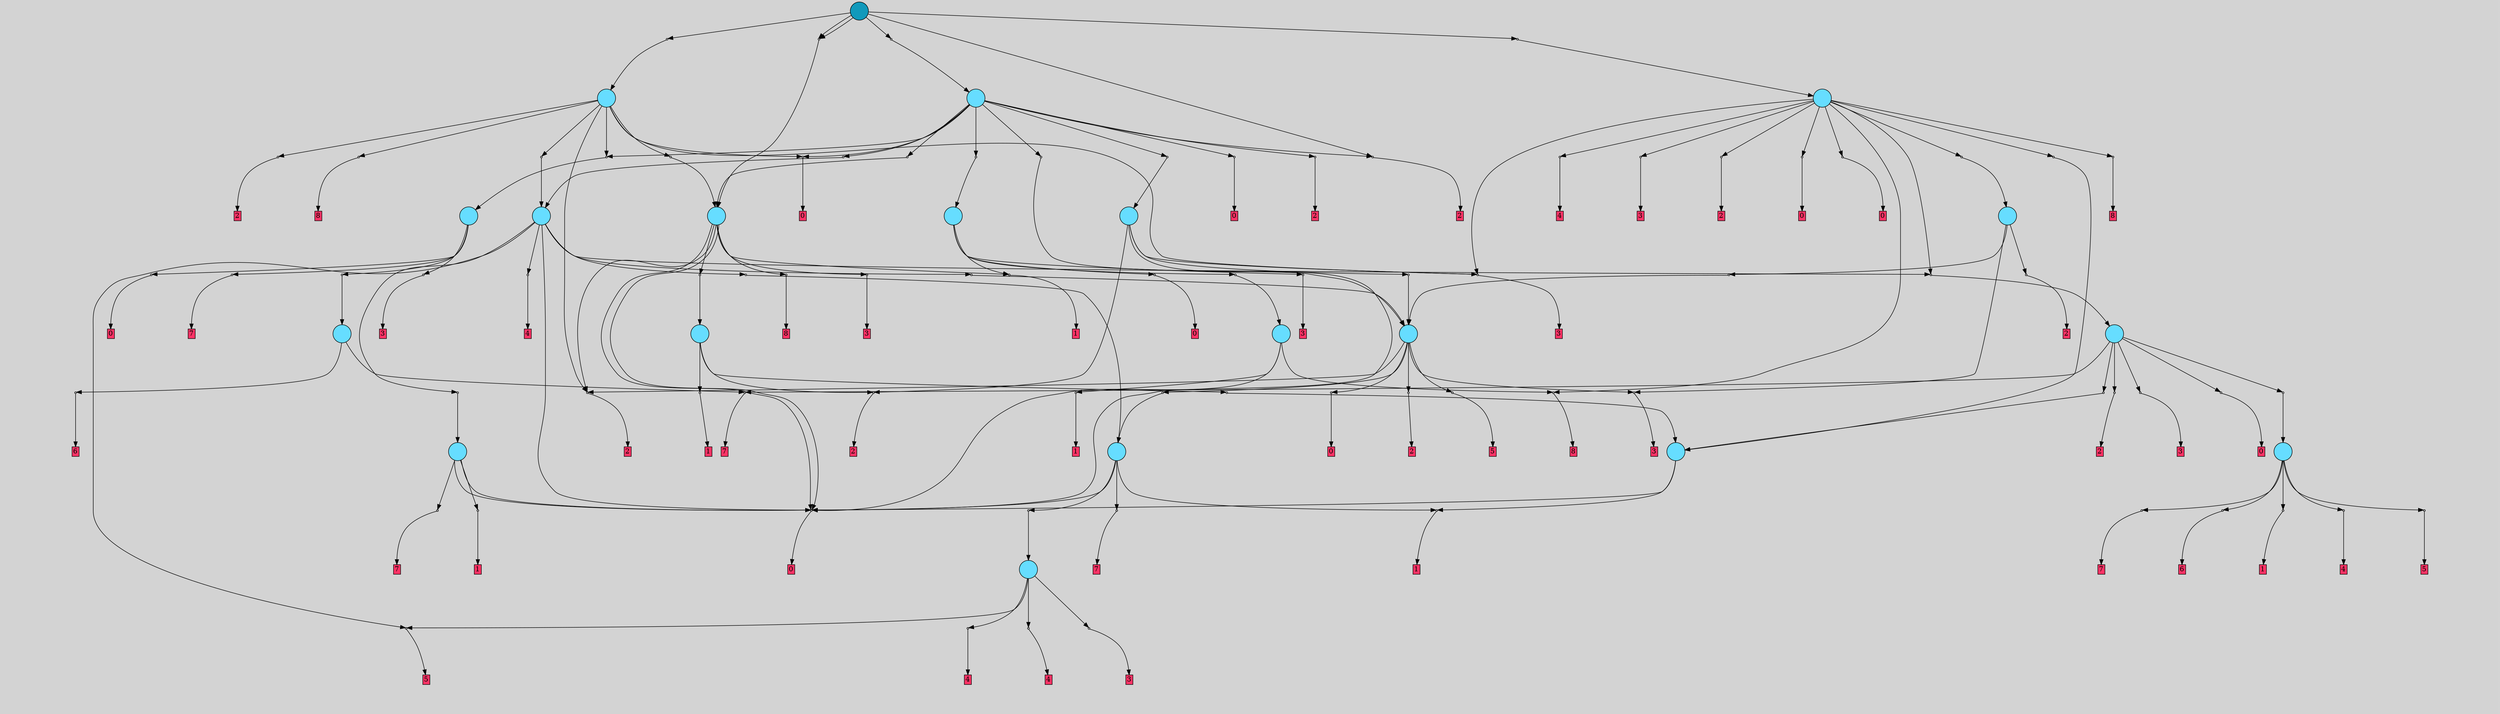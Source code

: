 // File exported with GEGELATI v1.3.1
// On the 2024-07-07 16:25:58
// With the MARL::MarlTPGGraphDotExporter
digraph{
	graph[pad = "0.212, 0.055" bgcolor = lightgray]
	node[shape=circle style = filled label = ""]
		T0 [fillcolor="#66ddff"]
		T6 [fillcolor="#66ddff"]
		T48 [fillcolor="#66ddff"]
		T92 [fillcolor="#66ddff"]
		T95 [fillcolor="#66ddff"]
		T149 [fillcolor="#66ddff"]
		T164 [fillcolor="#66ddff"]
		T166 [fillcolor="#66ddff"]
		T270 [fillcolor="#66ddff"]
		T377 [fillcolor="#66ddff"]
		T748 [fillcolor="#66ddff"]
		T773 [fillcolor="#66ddff"]
		T830 [fillcolor="#66ddff"]
		T860 [fillcolor="#66ddff"]
		T1023 [fillcolor="#66ddff"]
		T1208 [fillcolor="#66ddff"]
		T1258 [fillcolor="#66ddff"]
		T1628 [fillcolor="#66ddff"]
		T1657 [fillcolor="#66ddff"]
		T1898 [fillcolor="#1199bb"]
		P17773 [fillcolor="#cccccc" shape=point] //
		I17773 [shape=box style=invis label="1|1&3|4#0|1&#92;n3|3&1|0#0|6&#92;n6|4&4|6#3|7&#92;n7|5&4|2#0|6&#92;n3|6&2|6#0|0&#92;n2|6&1|3#0|4&#92;n6|3&3|6#3|3&#92;n4|1&0|3#0|5&#92;n1|0&2|5#0|1&#92;n"]
		P17773 -> I17773[style=invis]
		A12965 [fillcolor="#ff3366" shape=box margin=0.03 width=0 height=0 label="0"]
		T0 -> P17773 -> A12965
		P17774 [fillcolor="#cccccc" shape=point] //
		I17774 [shape=box style=invis label="6|2&1|0#2|1&#92;n7|1&3|7#4|0&#92;n6|4&4|4#3|3&#92;n5|6&0|0#3|5&#92;n3|0&3|1#2|7&#92;n3|0&1|3#0|6&#92;n2|6&0|4#0|6&#92;n7|1&2|0#0|5&#92;n"]
		P17774 -> I17774[style=invis]
		A12966 [fillcolor="#ff3366" shape=box margin=0.03 width=0 height=0 label="1"]
		T0 -> P17774 -> A12966
		P17775 [fillcolor="#cccccc" shape=point] //
		I17775 [shape=box style=invis label="8|4&0|5#4|6&#92;n0|3&1|1#2|6&#92;n"]
		P17775 -> I17775[style=invis]
		A12967 [fillcolor="#ff3366" shape=box margin=0.03 width=0 height=0 label="6"]
		T6 -> P17775 -> A12967
		P17776 [fillcolor="#cccccc" shape=point] //
		I17776 [shape=box style=invis label="0|6&4|0#4|1&#92;n4|2&0|1#0|3&#92;n5|6&4|7#3|1&#92;n3|6&1|7#4|7&#92;n6|7&1|6#0|7&#92;n8|0&1|5#3|3&#92;n5|6&3|1#1|7&#92;n1|6&0|4#3|7&#92;n6|0&2|2#4|5&#92;n7|4&2|5#3|6&#92;n"]
		P17776 -> I17776[style=invis]
		A12968 [fillcolor="#ff3366" shape=box margin=0.03 width=0 height=0 label="7"]
		T6 -> P17776 -> A12968
		P17777 [fillcolor="#cccccc" shape=point] //
		I17777 [shape=box style=invis label="7|5&4|6#3|3&#92;n1|3&0|7#0|4&#92;n5|1&0|7#4|4&#92;n6|6&1|1#2|4&#92;n3|5&0|2#1|2&#92;n6|3&2|4#0|1&#92;n"]
		P17777 -> I17777[style=invis]
		A12969 [fillcolor="#ff3366" shape=box margin=0.03 width=0 height=0 label="4"]
		T48 -> P17777 -> A12969
		P17778 [fillcolor="#cccccc" shape=point] //
		I17778 [shape=box style=invis label="4|3&1|4#3|1&#92;n6|3&2|0#0|3&#92;n7|0&4|1#1|5&#92;n4|4&4|7#0|2&#92;n6|6&1|0#2|7&#92;n0|0&4|1#1|1&#92;n3|2&2|2#0|0&#92;n6|0&3|4#1|1&#92;n8|6&1|3#4|0&#92;n"]
		P17778 -> I17778[style=invis]
		A12970 [fillcolor="#ff3366" shape=box margin=0.03 width=0 height=0 label="5"]
		T48 -> P17778 -> A12970
		P17779 [fillcolor="#cccccc" shape=point] //
		I17779 [shape=box style=invis label="1|1&1|1#2|4&#92;n1|3&4|3#2|5&#92;n2|4&1|4#2|5&#92;n1|1&3|1#0|0&#92;n2|0&3|3#3|4&#92;n6|0&0|2#1|4&#92;n6|1&0|7#4|3&#92;n2|2&0|5#1|3&#92;n5|4&0|7#3|0&#92;n"]
		P17779 -> I17779[style=invis]
		A12971 [fillcolor="#ff3366" shape=box margin=0.03 width=0 height=0 label="7"]
		T48 -> P17779 -> A12971
		P17780 [fillcolor="#cccccc" shape=point] //
		I17780 [shape=box style=invis label="0|3&1|1#2|6&#92;n8|5&0|5#4|6&#92;n"]
		P17780 -> I17780[style=invis]
		A12972 [fillcolor="#ff3366" shape=box margin=0.03 width=0 height=0 label="6"]
		T48 -> P17780 -> A12972
		P17781 [fillcolor="#cccccc" shape=point] //
		I17781 [shape=box style=invis label="6|2&1|0#2|1&#92;n3|0&3|1#2|7&#92;n6|4&3|4#3|3&#92;n5|6&0|0#3|5&#92;n7|1&3|7#4|0&#92;n3|0&1|3#0|6&#92;n7|1&2|0#0|5&#92;n"]
		P17781 -> I17781[style=invis]
		A12973 [fillcolor="#ff3366" shape=box margin=0.03 width=0 height=0 label="1"]
		T48 -> P17781 -> A12973
		T92 -> P17773
		P17782 [fillcolor="#cccccc" shape=point] //
		I17782 [shape=box style=invis label="3|0&3|1#2|7&#92;n5|5&0|5#4|1&#92;n7|1&3|7#4|0&#92;n6|4&4|4#3|3&#92;n5|6&0|0#3|5&#92;n6|2&1|0#2|1&#92;n3|0&1|3#0|6&#92;n7|6&2|0#0|5&#92;n"]
		P17782 -> I17782[style=invis]
		A12974 [fillcolor="#ff3366" shape=box margin=0.03 width=0 height=0 label="1"]
		T92 -> P17782 -> A12974
		P17783 [fillcolor="#cccccc" shape=point] //
		I17783 [shape=box style=invis label="4|3&3|7#0|2&#92;n2|6&2|0#0|2&#92;n5|2&0|0#4|3&#92;n8|2&4|1#1|3&#92;n5|7&2|2#3|4&#92;n0|5&3|2#0|6&#92;n5|0&3|4#1|7&#92;n"]
		P17783 -> I17783[style=invis]
		A12975 [fillcolor="#ff3366" shape=box margin=0.03 width=0 height=0 label="8"]
		T92 -> P17783 -> A12975
		P17784 [fillcolor="#cccccc" shape=point] //
		I17784 [shape=box style=invis label="3|0&1|7#2|5&#92;n3|5&3|3#0|2&#92;n1|6&0|7#3|4&#92;n3|7&1|2#1|7&#92;n8|7&4|4#1|7&#92;n0|3&0|4#0|1&#92;n4|1&2|5#3|2&#92;n6|7&3|2#0|7&#92;n"]
		P17784 -> I17784[style=invis]
		A12976 [fillcolor="#ff3366" shape=box margin=0.03 width=0 height=0 label="3"]
		T95 -> P17784 -> A12976
		P17785 [fillcolor="#cccccc" shape=point] //
		I17785 [shape=box style=invis label="2|5&1|6#0|2&#92;n1|2&0|5#4|0&#92;n0|6&2|4#3|3&#92;n1|4&0|0#3|6&#92;n3|5&2|2#0|7&#92;n8|4&3|5#0|6&#92;n5|2&2|4#0|5&#92;n1|1&2|4#2|4&#92;n"]
		P17785 -> I17785[style=invis]
		A12977 [fillcolor="#ff3366" shape=box margin=0.03 width=0 height=0 label="4"]
		T95 -> P17785 -> A12977
		P17786 [fillcolor="#cccccc" shape=point] //
		I17786 [shape=box style=invis label="7|5&4|1#3|3&#92;n1|3&0|7#0|4&#92;n5|1&0|7#4|4&#92;n6|3&2|4#0|1&#92;n3|5&0|2#1|2&#92;n6|6&1|1#2|4&#92;n"]
		P17786 -> I17786[style=invis]
		A12978 [fillcolor="#ff3366" shape=box margin=0.03 width=0 height=0 label="4"]
		T95 -> P17786 -> A12978
		P17787 [fillcolor="#cccccc" shape=point] //
		I17787 [shape=box style=invis label="2|4&0|4#1|3&#92;n4|2&0|3#3|6&#92;n6|4&2|5#4|3&#92;n"]
		P17787 -> I17787[style=invis]
		A12979 [fillcolor="#ff3366" shape=box margin=0.03 width=0 height=0 label="5"]
		T95 -> P17787 -> A12979
		T149 -> P17773
		P17788 [fillcolor="#cccccc" shape=point] //
		I17788 [shape=box style=invis label="7|5&4|6#3|3&#92;n6|3&2|4#0|1&#92;n6|6&4|1#2|4&#92;n5|5&0|7#4|4&#92;n1|3&0|7#0|4&#92;n"]
		P17788 -> I17788[style=invis]
		A12980 [fillcolor="#ff3366" shape=box margin=0.03 width=0 height=0 label="7"]
		T149 -> P17788 -> A12980
		P17789 [fillcolor="#cccccc" shape=point] //
		I17789 [shape=box style=invis label="6|2&1|0#2|1&#92;n3|0&3|1#2|7&#92;n6|4&4|4#3|3&#92;n5|6&0|0#3|5&#92;n7|1&3|7#4|0&#92;n3|0&1|3#0|6&#92;n2|4&0|4#0|6&#92;n7|1&2|0#0|5&#92;n"]
		P17789 -> I17789[style=invis]
		A12981 [fillcolor="#ff3366" shape=box margin=0.03 width=0 height=0 label="1"]
		T149 -> P17789 -> A12981
		T149 -> P17773
		P17790 [fillcolor="#cccccc" shape=point] //
		I17790 [shape=box style=invis label="0|6&4|0#4|1&#92;n4|2&0|1#0|3&#92;n6|0&2|2#4|5&#92;n3|6&1|7#4|7&#92;n6|7&1|6#0|7&#92;n8|0&1|1#3|3&#92;n5|6&3|1#1|7&#92;n1|6&0|4#3|7&#92;n5|6&4|7#3|1&#92;n7|4&2|5#3|6&#92;n"]
		P17790 -> I17790[style=invis]
		A12982 [fillcolor="#ff3366" shape=box margin=0.03 width=0 height=0 label="7"]
		T164 -> P17790 -> A12982
		P17791 [fillcolor="#cccccc" shape=point] //
		I17791 [shape=box style=invis label="3|0&1|7#2|6&#92;n1|6&0|7#3|4&#92;n3|5&4|3#0|2&#92;n0|3&0|4#0|1&#92;n6|1&1|2#1|1&#92;n4|1&2|5#3|2&#92;n6|7&3|2#0|7&#92;n"]
		P17791 -> I17791[style=invis]
		A12983 [fillcolor="#ff3366" shape=box margin=0.03 width=0 height=0 label="3"]
		T164 -> P17791 -> A12983
		P17792 [fillcolor="#cccccc" shape=point] //
		I17792 [shape=box style=invis label="8|0&1|7#3|0&#92;n5|1&0|0#3|0&#92;n"]
		P17792 -> I17792[style=invis]
		T164 -> P17792 -> T6
		P17793 [fillcolor="#cccccc" shape=point] //
		I17793 [shape=box style=invis label="7|2&4|4#4|7&#92;n6|3&4|4#1|5&#92;n7|6&3|6#4|5&#92;n6|7&0|3#4|6&#92;n6|1&3|4#3|5&#92;n1|1&2|1#2|1&#92;n3|1&4|2#4|6&#92;n6|5&3|2#3|0&#92;n2|0&1|6#3|0&#92;n4|0&4|2#4|2&#92;n"]
		P17793 -> I17793[style=invis]
		A12984 [fillcolor="#ff3366" shape=box margin=0.03 width=0 height=0 label="0"]
		T164 -> P17793 -> A12984
		P17794 [fillcolor="#cccccc" shape=point] //
		I17794 [shape=box style=invis label="0|3&1|1#2|5&#92;n"]
		P17794 -> I17794[style=invis]
		T166 -> P17794 -> T0
		P17795 [fillcolor="#cccccc" shape=point] //
		I17795 [shape=box style=invis label="7|0&2|7#0|0&#92;n7|4&2|1#0|3&#92;n2|7&2|4#0|1&#92;n1|4&2|1#2|2&#92;n1|7&3|0#3|4&#92;n"]
		P17795 -> I17795[style=invis]
		A12985 [fillcolor="#ff3366" shape=box margin=0.03 width=0 height=0 label="2"]
		T166 -> P17795 -> A12985
		P17796 [fillcolor="#cccccc" shape=point] //
		I17796 [shape=box style=invis label="0|3&1|3#2|5&#92;n3|0&3|1#2|7&#92;n6|4&4|4#3|3&#92;n5|6&0|0#3|5&#92;n6|2&1|0#2|7&#92;n3|0&1|3#0|6&#92;n2|6&0|4#0|6&#92;n7|1&2|0#0|5&#92;n"]
		P17796 -> I17796[style=invis]
		A12986 [fillcolor="#ff3366" shape=box margin=0.03 width=0 height=0 label="1"]
		T166 -> P17796 -> A12986
		T270 -> P17773
		P17797 [fillcolor="#cccccc" shape=point] //
		I17797 [shape=box style=invis label="1|1&1|1#2|4&#92;n1|3&4|3#2|5&#92;n2|4&1|4#2|5&#92;n1|1&3|1#0|0&#92;n2|1&0|5#1|3&#92;n2|0&3|3#3|4&#92;n6|0&0|2#1|4&#92;n6|1&0|7#4|3&#92;n1|0&2|1#0|2&#92;n5|4&0|7#3|0&#92;n"]
		P17797 -> I17797[style=invis]
		A12987 [fillcolor="#ff3366" shape=box margin=0.03 width=0 height=0 label="7"]
		T270 -> P17797 -> A12987
		P17798 [fillcolor="#cccccc" shape=point] //
		I17798 [shape=box style=invis label="7|5&4|5#3|3&#92;n3|5&4|2#1|2&#92;n1|3&0|7#0|4&#92;n5|1&2|7#4|4&#92;n2|0&1|2#2|7&#92;n6|6&1|1#2|4&#92;n"]
		P17798 -> I17798[style=invis]
		T270 -> P17798 -> T95
		T270 -> P17774
		P17799 [fillcolor="#cccccc" shape=point] //
		I17799 [shape=box style=invis label="3|0&1|7#2|6&#92;n3|5&3|3#0|2&#92;n3|7&1|2#1|7&#92;n1|6&0|7#3|4&#92;n0|6&0|4#0|1&#92;n2|7&0|6#2|3&#92;n4|1&2|5#3|2&#92;n"]
		P17799 -> I17799[style=invis]
		A12988 [fillcolor="#ff3366" shape=box margin=0.03 width=0 height=0 label="3"]
		T377 -> P17799 -> A12988
		P17800 [fillcolor="#cccccc" shape=point] //
		I17800 [shape=box style=invis label="3|0&3|1#2|7&#92;n5|5&0|5#4|1&#92;n7|1&3|7#4|0&#92;n6|2&2|0#2|1&#92;n5|6&0|0#3|5&#92;n6|4&4|4#3|3&#92;n7|6&2|0#0|5&#92;n"]
		P17800 -> I17800[style=invis]
		A12989 [fillcolor="#ff3366" shape=box margin=0.03 width=0 height=0 label="1"]
		T377 -> P17800 -> A12989
		P17801 [fillcolor="#cccccc" shape=point] //
		I17801 [shape=box style=invis label="6|2&1|0#2|1&#92;n3|0&3|1#2|7&#92;n3|0&1|3#0|6&#92;n5|6&0|0#3|5&#92;n7|1&3|7#4|0&#92;n6|4&3|4#3|3&#92;n2|2&0|4#2|6&#92;n"]
		P17801 -> I17801[style=invis]
		T377 -> P17801 -> T92
		P17802 [fillcolor="#cccccc" shape=point] //
		I17802 [shape=box style=invis label="3|3&1|0#0|6&#92;n2|1&3|4#0|1&#92;n6|4&4|6#3|7&#92;n7|5&4|2#0|6&#92;n3|1&2|2#2|5&#92;n6|3&3|6#3|3&#92;n4|1&0|3#0|5&#92;n3|6&2|6#0|0&#92;n1|4&2|5#0|1&#92;n"]
		P17802 -> I17802[style=invis]
		A12990 [fillcolor="#ff3366" shape=box margin=0.03 width=0 height=0 label="0"]
		T377 -> P17802 -> A12990
		P17803 [fillcolor="#cccccc" shape=point] //
		I17803 [shape=box style=invis label="7|0&2|7#0|0&#92;n2|1&2|4#0|1&#92;n7|4&2|1#1|3&#92;n1|4&1|4#4|2&#92;n"]
		P17803 -> I17803[style=invis]
		A12991 [fillcolor="#ff3366" shape=box margin=0.03 width=0 height=0 label="2"]
		T748 -> P17803 -> A12991
		P17804 [fillcolor="#cccccc" shape=point] //
		I17804 [shape=box style=invis label="2|0&3|2#2|2&#92;n1|6&1|7#3|4&#92;n3|3&1|0#3|7&#92;n6|7&3|2#4|4&#92;n8|7&1|2#1|0&#92;n1|2&1|3#0|4&#92;n"]
		P17804 -> I17804[style=invis]
		A12992 [fillcolor="#ff3366" shape=box margin=0.03 width=0 height=0 label="3"]
		T748 -> P17804 -> A12992
		P17805 [fillcolor="#cccccc" shape=point] //
		I17805 [shape=box style=invis label="8|6&0|4#4|6&#92;n1|7&4|0#3|6&#92;n1|7&4|1#4|5&#92;n1|5&4|6#4|0&#92;n6|0&4|1#0|0&#92;n"]
		P17805 -> I17805[style=invis]
		T748 -> P17805 -> T270
		P17806 [fillcolor="#cccccc" shape=point] //
		I17806 [shape=box style=invis label="2|3&1|0#0|6&#92;n1|0&2|5#0|1&#92;n6|4&4|6#3|7&#92;n8|1&3|4#0|1&#92;n2|6&1|3#0|4&#92;n6|3&3|6#3|3&#92;n3|3&0|0#4|5&#92;n4|1&0|3#1|5&#92;n3|6&2|6#0|0&#92;n0|4&4|1#2|7&#92;n"]
		P17806 -> I17806[style=invis]
		A12993 [fillcolor="#ff3366" shape=box margin=0.03 width=0 height=0 label="0"]
		T748 -> P17806 -> A12993
		P17807 [fillcolor="#cccccc" shape=point] //
		I17807 [shape=box style=invis label="2|7&2|4#0|1&#92;n1|7&2|1#2|2&#92;n1|3&1|3#4|1&#92;n7|0&2|7#0|0&#92;n1|7&3|0#0|4&#92;n"]
		P17807 -> I17807[style=invis]
		A12994 [fillcolor="#ff3366" shape=box margin=0.03 width=0 height=0 label="2"]
		T748 -> P17807 -> A12994
		P17808 [fillcolor="#cccccc" shape=point] //
		I17808 [shape=box style=invis label="8|4&1|1#4|5&#92;n2|4&0|4#3|3&#92;n6|4&2|5#4|3&#92;n"]
		P17808 -> I17808[style=invis]
		A12995 [fillcolor="#ff3366" shape=box margin=0.03 width=0 height=0 label="5"]
		T748 -> P17808 -> A12995
		T773 -> P17773
		P17809 [fillcolor="#cccccc" shape=point] //
		I17809 [shape=box style=invis label="4|1&0|3#0|5&#92;n3|6&2|6#4|0&#92;n0|7&1|4#1|4&#92;n8|7&4|3#2|2&#92;n7|5&4|2#0|6&#92;n1|1&1|4#0|1&#92;n8|3&3|3#2|2&#92;n2|6&1|3#0|4&#92;n7|6&3|5#4|1&#92;n6|4&4|6#3|7&#92;n"]
		P17809 -> I17809[style=invis]
		T773 -> P17809 -> T748
		P17810 [fillcolor="#cccccc" shape=point] //
		I17810 [shape=box style=invis label="2|0&3|2#2|2&#92;n1|6&1|7#3|4&#92;n0|3&0|4#0|1&#92;n3|3&1|0#3|7&#92;n1|2&1|3#0|4&#92;n5|7&1|2#1|0&#92;n6|7&3|2#4|4&#92;n"]
		P17810 -> I17810[style=invis]
		A12996 [fillcolor="#ff3366" shape=box margin=0.03 width=0 height=0 label="3"]
		T773 -> P17810 -> A12996
		T773 -> P17795
		P17811 [fillcolor="#cccccc" shape=point] //
		I17811 [shape=box style=invis label="2|1&2|4#0|1&#92;n1|7&3|0#3|6&#92;n7|0&2|7#0|0&#92;n1|4&1|4#4|2&#92;n7|4&2|1#0|3&#92;n"]
		P17811 -> I17811[style=invis]
		A12997 [fillcolor="#ff3366" shape=box margin=0.03 width=0 height=0 label="2"]
		T830 -> P17811 -> A12997
		T830 -> P17776
		P17812 [fillcolor="#cccccc" shape=point] //
		I17812 [shape=box style=invis label="0|3&0|4#0|1&#92;n1|6&1|7#3|4&#92;n2|0&3|2#2|2&#92;n3|3&1|0#3|0&#92;n1|2&1|3#0|4&#92;n5|7&1|2#1|0&#92;n6|7&3|2#4|4&#92;n"]
		P17812 -> I17812[style=invis]
		A12998 [fillcolor="#ff3366" shape=box margin=0.03 width=0 height=0 label="3"]
		T830 -> P17812 -> A12998
		P17813 [fillcolor="#cccccc" shape=point] //
		I17813 [shape=box style=invis label="7|7&2|0#0|7&#92;n2|4&4|2#2|3&#92;n4|1&2|5#1|6&#92;n4|7&0|3#4|0&#92;n1|5&4|5#3|0&#92;n3|1&2|2#1|0&#92;n"]
		P17813 -> I17813[style=invis]
		T830 -> P17813 -> T0
		P17814 [fillcolor="#cccccc" shape=point] //
		I17814 [shape=box style=invis label="1|0&2|5#0|1&#92;n1|1&3|4#0|1&#92;n6|4&4|6#3|7&#92;n7|5&4|2#0|6&#92;n3|6&2|6#2|0&#92;n5|3&4|5#2|1&#92;n6|3&3|6#3|3&#92;n4|1&0|3#0|5&#92;n2|3&1|0#0|6&#92;n"]
		P17814 -> I17814[style=invis]
		A12999 [fillcolor="#ff3366" shape=box margin=0.03 width=0 height=0 label="0"]
		T830 -> P17814 -> A12999
		P17815 [fillcolor="#cccccc" shape=point] //
		I17815 [shape=box style=invis label="0|6&4|0#4|1&#92;n4|2&0|1#0|0&#92;n8|0&1|1#3|3&#92;n5|6&3|1#1|7&#92;n6|7&1|6#0|7&#92;n6|0&2|2#4|5&#92;n3|6&1|7#4|7&#92;n1|6&0|5#3|7&#92;n"]
		P17815 -> I17815[style=invis]
		T830 -> P17815 -> T48
		T860 -> P17773
		P17816 [fillcolor="#cccccc" shape=point] //
		I17816 [shape=box style=invis label="7|4&4|5#1|6&#92;n6|4&1|0#2|1&#92;n7|1&3|7#4|0&#92;n6|4&4|4#3|3&#92;n3|0&1|3#0|6&#92;n3|0&3|1#2|7&#92;n5|6&0|0#3|5&#92;n2|6&0|4#0|6&#92;n7|1&2|0#0|5&#92;n"]
		P17816 -> I17816[style=invis]
		A13000 [fillcolor="#ff3366" shape=box margin=0.03 width=0 height=0 label="8"]
		T860 -> P17816 -> A13000
		T860 -> P17800
		P17817 [fillcolor="#cccccc" shape=point] //
		I17817 [shape=box style=invis label="7|0&4|6#3|3&#92;n1|3&0|4#0|4&#92;n6|2&3|4#4|0&#92;n6|6&1|1#2|4&#92;n7|7&0|4#1|4&#92;n3|5&0|5#1|2&#92;n6|3&2|4#0|1&#92;n"]
		P17817 -> I17817[style=invis]
		T860 -> P17817 -> T166
		T860 -> P17773
		P17818 [fillcolor="#cccccc" shape=point] //
		I17818 [shape=box style=invis label="2|0&3|2#2|2&#92;n1|2&1|3#0|4&#92;n6|7&3|2#4|4&#92;n8|7&1|2#1|0&#92;n3|3&1|0#3|7&#92;n5|4&2|0#1|0&#92;n"]
		P17818 -> I17818[style=invis]
		A13001 [fillcolor="#ff3366" shape=box margin=0.03 width=0 height=0 label="3"]
		T860 -> P17818 -> A13001
		T860 -> P17803
		P17819 [fillcolor="#cccccc" shape=point] //
		I17819 [shape=box style=invis label="3|0&3|1#2|7&#92;n2|3&0|4#2|6&#92;n8|1&3|0#3|2&#92;n3|3&3|3#0|6&#92;n7|6&3|4#4|0&#92;n2|4&3|4#3|3&#92;n8|0&1|6#4|5&#92;n"]
		P17819 -> I17819[style=invis]
		T1023 -> P17819 -> T748
		P17820 [fillcolor="#cccccc" shape=point] //
		I17820 [shape=box style=invis label="7|0&2|7#0|0&#92;n1|7&3|0#3|4&#92;n7|4&2|1#0|3&#92;n2|7&2|4#2|1&#92;n1|4&2|1#2|2&#92;n1|5&0|2#4|2&#92;n"]
		P17820 -> I17820[style=invis]
		A13002 [fillcolor="#ff3366" shape=box margin=0.03 width=0 height=0 label="2"]
		T1023 -> P17820 -> A13002
		T1023 -> P17804
		P17821 [fillcolor="#cccccc" shape=point] //
		I17821 [shape=box style=invis label="4|0&3|4#3|5&#92;n6|2&3|4#4|0&#92;n"]
		P17821 -> I17821[style=invis]
		T1208 -> P17821 -> T270
		P17822 [fillcolor="#cccccc" shape=point] //
		I17822 [shape=box style=invis label="2|5&1|6#0|2&#92;n1|2&0|5#4|0&#92;n0|6&2|4#3|3&#92;n1|4&0|0#3|6&#92;n3|5&2|2#0|7&#92;n1|4&1|0#3|0&#92;n1|1&3|4#2|4&#92;n5|2&2|4#0|5&#92;n"]
		P17822 -> I17822[style=invis]
		A13003 [fillcolor="#ff3366" shape=box margin=0.03 width=0 height=0 label="4"]
		T1208 -> P17822 -> A13003
		P17823 [fillcolor="#cccccc" shape=point] //
		I17823 [shape=box style=invis label="0|7&0|6#4|1&#92;n3|1&4|2#4|6&#92;n5|6&3|0#3|4&#92;n4|0&4|2#4|2&#92;n7|2&4|4#4|7&#92;n6|7&0|3#4|6&#92;n2|0&1|6#3|0&#92;n6|3&4|4#1|5&#92;n6|5&3|3#3|0&#92;n7|7&3|6#4|5&#92;n"]
		P17823 -> I17823[style=invis]
		T1208 -> P17823 -> T149
		P17824 [fillcolor="#cccccc" shape=point] //
		I17824 [shape=box style=invis label="4|1&2|5#3|2&#92;n6|7&3|2#0|7&#92;n3|0&3|7#2|6&#92;n8|0&4|4#0|1&#92;n1|6&0|1#3|4&#92;n"]
		P17824 -> I17824[style=invis]
		T1208 -> P17824 -> T830
		T1208 -> P17787
		T1208 -> P17773
		P17825 [fillcolor="#cccccc" shape=point] //
		I17825 [shape=box style=invis label="2|4&3|4#3|3&#92;n3|0&3|3#2|7&#92;n3|3&3|3#0|6&#92;n7|6&3|4#4|0&#92;n2|2&0|4#2|6&#92;n8|0&1|6#4|5&#92;n8|0&4|3#3|7&#92;n"]
		P17825 -> I17825[style=invis]
		T1208 -> P17825 -> T748
		P17826 [fillcolor="#cccccc" shape=point] //
		I17826 [shape=box style=invis label="5|1&4|7#4|1&#92;n3|1&0|2#0|6&#92;n4|0&2|6#2|1&#92;n"]
		P17826 -> I17826[style=invis]
		A13004 [fillcolor="#ff3366" shape=box margin=0.03 width=0 height=0 label="8"]
		T1258 -> P17826 -> A13004
		P17827 [fillcolor="#cccccc" shape=point] //
		I17827 [shape=box style=invis label="2|5&1|6#0|2&#92;n2|7&1|5#0|1&#92;n1|0&1|4#2|4&#92;n0|6&2|4#3|3&#92;n5|2&2|4#0|2&#92;n6|5&2|7#4|1&#92;n1|2&2|5#3|4&#92;n"]
		P17827 -> I17827[style=invis]
		A13005 [fillcolor="#ff3366" shape=box margin=0.03 width=0 height=0 label="4"]
		T1258 -> P17827 -> A13005
		P17828 [fillcolor="#cccccc" shape=point] //
		I17828 [shape=box style=invis label="2|1&3|2#2|2&#92;n1|6&2|7#3|4&#92;n1|2&1|3#0|4&#92;n5|7&1|2#2|0&#92;n0|3&0|4#0|1&#92;n0|1&3|1#0|0&#92;n5|7&4|3#0|2&#92;n"]
		P17828 -> I17828[style=invis]
		A13006 [fillcolor="#ff3366" shape=box margin=0.03 width=0 height=0 label="3"]
		T1258 -> P17828 -> A13006
		T1258 -> P17824
		P17829 [fillcolor="#cccccc" shape=point] //
		I17829 [shape=box style=invis label="4|1&0|5#2|7&#92;n3|4&2|1#0|5&#92;n7|4&3|1#0|3&#92;n0|1&2|1#1|2&#92;n2|7&0|4#0|1&#92;n2|0&2|7#3|7&#92;n"]
		P17829 -> I17829[style=invis]
		A13007 [fillcolor="#ff3366" shape=box margin=0.03 width=0 height=0 label="2"]
		T1258 -> P17829 -> A13007
		T1258 -> P17810
		P17830 [fillcolor="#cccccc" shape=point] //
		I17830 [shape=box style=invis label="1|1&3|4#0|1&#92;n3|3&1|0#0|6&#92;n6|3&3|6#3|3&#92;n7|5&4|2#0|6&#92;n3|6&2|6#0|0&#92;n2|6&1|3#0|4&#92;n6|4&4|6#3|7&#92;n3|4&3|2#1|3&#92;n4|1&0|0#0|5&#92;n1|0&2|5#0|1&#92;n"]
		P17830 -> I17830[style=invis]
		A13008 [fillcolor="#ff3366" shape=box margin=0.03 width=0 height=0 label="0"]
		T1258 -> P17830 -> A13008
		P17831 [fillcolor="#cccccc" shape=point] //
		I17831 [shape=box style=invis label="3|3&1|0#0|6&#92;n6|4&4|6#3|7&#92;n7|5&4|2#0|6&#92;n6|3&3|6#3|3&#92;n3|1&2|2#2|5&#92;n7|0&2|0#4|0&#92;n4|1&0|3#0|5&#92;n3|6&2|6#0|0&#92;n1|4&2|5#0|1&#92;n"]
		P17831 -> I17831[style=invis]
		A13009 [fillcolor="#ff3366" shape=box margin=0.03 width=0 height=0 label="0"]
		T1258 -> P17831 -> A13009
		P17832 [fillcolor="#cccccc" shape=point] //
		I17832 [shape=box style=invis label="3|4&4|5#4|7&#92;n3|3&1|5#1|3&#92;n"]
		P17832 -> I17832[style=invis]
		T1258 -> P17832 -> T0
		P17833 [fillcolor="#cccccc" shape=point] //
		I17833 [shape=box style=invis label="7|1&3|7#4|0&#92;n5|5&0|5#4|1&#92;n3|0&3|1#0|7&#92;n6|4&4|4#3|3&#92;n5|6&0|0#3|5&#92;n6|2&1|0#2|1&#92;n7|6&2|0#0|5&#92;n"]
		P17833 -> I17833[style=invis]
		T1258 -> P17833 -> T1023
		T1258 -> P17783
		P17834 [fillcolor="#cccccc" shape=point] //
		I17834 [shape=box style=invis label="8|7&3|4#0|1&#92;n6|4&4|2#3|7&#92;n6|3&3|6#3|3&#92;n0|7&0|0#4|7&#92;n3|1&2|7#2|5&#92;n3|5&0|3#0|3&#92;n6|0&4|0#1|7&#92;n7|5&4|2#1|6&#92;n"]
		P17834 -> I17834[style=invis]
		A13010 [fillcolor="#ff3366" shape=box margin=0.03 width=0 height=0 label="0"]
		T1628 -> P17834 -> A13010
		T1628 -> P17803
		P17835 [fillcolor="#cccccc" shape=point] //
		I17835 [shape=box style=invis label="8|4&1|2#1|5&#92;n2|6&1|3#0|4&#92;n2|0&2|0#3|1&#92;n1|5&0|4#2|2&#92;n0|7&1|4#1|4&#92;n7|1&2|1#2|2&#92;n3|6&2|3#4|1&#92;n4|4&4|6#3|7&#92;n0|1&4|0#0|4&#92;n2|3&2|3#2|2&#92;n"]
		P17835 -> I17835[style=invis]
		T1628 -> P17835 -> T860
		P17836 [fillcolor="#cccccc" shape=point] //
		I17836 [shape=box style=invis label="0|0&4|6#0|6&#92;n4|2&2|3#1|0&#92;n4|7&1|7#1|3&#92;n"]
		P17836 -> I17836[style=invis]
		T1628 -> P17836 -> T1208
		T1628 -> P17810
		P17837 [fillcolor="#cccccc" shape=point] //
		I17837 [shape=box style=invis label="2|6&2|1#2|1&#92;n6|0&3|2#2|1&#92;n0|6&1|7#4|4&#92;n1|3&0|7#0|4&#92;n6|4&4|6#3|2&#92;n2|2&4|1#0|2&#92;n8|5&3|7#2|6&#92;n"]
		P17837 -> I17837[style=invis]
		T1628 -> P17837 -> T164
		P17838 [fillcolor="#cccccc" shape=point] //
		I17838 [shape=box style=invis label="0|1&1|6#2|4&#92;n7|4&2|1#0|3&#92;n2|7&2|4#2|1&#92;n1|5&0|2#4|2&#92;n7|0&3|7#0|0&#92;n1|4&2|1#2|2&#92;n"]
		P17838 -> I17838[style=invis]
		A13011 [fillcolor="#ff3366" shape=box margin=0.03 width=0 height=0 label="2"]
		T1628 -> P17838 -> A13011
		P17839 [fillcolor="#cccccc" shape=point] //
		I17839 [shape=box style=invis label="5|1&4|7#4|1&#92;n3|1&0|2#0|6&#92;n3|2&0|5#4|6&#92;n4|0&2|6#0|7&#92;n1|1&1|0#0|4&#92;n"]
		P17839 -> I17839[style=invis]
		A13012 [fillcolor="#ff3366" shape=box margin=0.03 width=0 height=0 label="8"]
		T1628 -> P17839 -> A13012
		T1657 -> P17834
		P17840 [fillcolor="#cccccc" shape=point] //
		I17840 [shape=box style=invis label="0|1&4|0#0|4&#92;n2|6&1|3#0|4&#92;n2|0&2|0#3|1&#92;n7|5&4|2#0|6&#92;n3|6&2|6#4|1&#92;n1|5&0|4#2|2&#92;n7|1&2|1#4|2&#92;n1|1&1|6#2|0&#92;n4|4&4|6#3|7&#92;n2|3&2|3#2|2&#92;n"]
		P17840 -> I17840[style=invis]
		T1657 -> P17840 -> T860
		P17841 [fillcolor="#cccccc" shape=point] //
		I17841 [shape=box style=invis label="6|0&1|7#4|4&#92;n5|1&0|6#1|6&#92;n"]
		P17841 -> I17841[style=invis]
		T1657 -> P17841 -> T377
		P17842 [fillcolor="#cccccc" shape=point] //
		I17842 [shape=box style=invis label="2|2&0|4#2|6&#92;n3|0&3|1#2|7&#92;n3|3&3|3#0|6&#92;n7|6&3|4#4|0&#92;n2|4&3|4#3|3&#92;n8|0&1|6#4|5&#92;n"]
		P17842 -> I17842[style=invis]
		T1657 -> P17842 -> T748
		P17843 [fillcolor="#cccccc" shape=point] //
		I17843 [shape=box style=invis label="1|1&3|4#0|1&#92;n6|4&4|6#3|7&#92;n7|5&4|2#0|6&#92;n2|6&1|3#0|4&#92;n1|6&0|0#3|2&#92;n3|6&2|6#0|0&#92;n6|3&3|6#3|3&#92;n4|1&0|3#0|1&#92;n1|0&2|5#0|1&#92;n0|5&0|0#1|0&#92;n"]
		P17843 -> I17843[style=invis]
		A13013 [fillcolor="#ff3366" shape=box margin=0.03 width=0 height=0 label="0"]
		T1657 -> P17843 -> A13013
		P17844 [fillcolor="#cccccc" shape=point] //
		I17844 [shape=box style=invis label="7|0&2|7#0|0&#92;n7|0&0|6#3|7&#92;n7|4&2|1#0|3&#92;n1|4&2|1#2|2&#92;n2|7&2|4#0|1&#92;n1|7&3|0#3|4&#92;n"]
		P17844 -> I17844[style=invis]
		A13014 [fillcolor="#ff3366" shape=box margin=0.03 width=0 height=0 label="2"]
		T1657 -> P17844 -> A13014
		P17845 [fillcolor="#cccccc" shape=point] //
		I17845 [shape=box style=invis label="4|0&4|6#1|1&#92;n2|7&2|7#0|7&#92;n0|7&2|0#1|2&#92;n"]
		P17845 -> I17845[style=invis]
		T1657 -> P17845 -> T773
		T1657 -> P17837
		P17846 [fillcolor="#cccccc" shape=point] //
		I17846 [shape=box style=invis label="0|0&4|6#0|6&#92;n4|4&1|7#1|3&#92;n4|2&2|3#1|0&#92;n"]
		P17846 -> I17846[style=invis]
		T1657 -> P17846 -> T1208
		P17847 [fillcolor="#cccccc" shape=point] //
		I17847 [shape=box style=invis label="7|0&2|7#0|0&#92;n6|0&1|7#1|6&#92;n2|7&2|4#0|1&#92;n1|4&3|1#2|2&#92;n1|7&3|0#3|4&#92;n7|4&2|1#0|3&#92;n"]
		P17847 -> I17847[style=invis]
		A13015 [fillcolor="#ff3366" shape=box margin=0.03 width=0 height=0 label="2"]
		T1657 -> P17847 -> A13015
		P17848 [fillcolor="#cccccc" shape=point] //
		I17848 [shape=box style=invis label="6|0&0|5#0|4&#92;n0|5&4|0#0|6&#92;n7|7&3|4#4|0&#92;n2|6&2|0#0|0&#92;n5|0&0|1#3|7&#92;n6|2&0|7#3|7&#92;n"]
		P17848 -> I17848[style=invis]
		T1898 -> P17848 -> T1628
		P17849 [fillcolor="#cccccc" shape=point] //
		I17849 [shape=box style=invis label="5|3&4|0#1|7&#92;n6|4&1|4#4|4&#92;n4|0&2|7#2|0&#92;n0|6&1|2#4|0&#92;n8|5&2|2#2|3&#92;n3|2&2|1#1|5&#92;n1|6&0|6#4|4&#92;n"]
		P17849 -> I17849[style=invis]
		T1898 -> P17849 -> T1258
		P17850 [fillcolor="#cccccc" shape=point] //
		I17850 [shape=box style=invis label="0|1&4|0#0|4&#92;n2|6&1|3#0|4&#92;n2|0&2|0#3|1&#92;n7|5&4|2#0|6&#92;n1|5&0|4#2|2&#92;n0|7&1|4#1|4&#92;n7|1&2|1#2|2&#92;n3|6&2|6#4|1&#92;n4|4&4|6#3|7&#92;n2|3&2|3#2|2&#92;n"]
		P17850 -> I17850[style=invis]
		T1898 -> P17850 -> T860
		P17851 [fillcolor="#cccccc" shape=point] //
		I17851 [shape=box style=invis label="6|0&2|7#1|0&#92;n6|4&2|5#4|3&#92;n2|4&0|4#3|3&#92;n8|4&1|1#4|5&#92;n"]
		P17851 -> I17851[style=invis]
		T1898 -> P17851 -> T1657
		T1898 -> P17844
		T1898 -> P17850
		{ rank= same T1898 }
}
